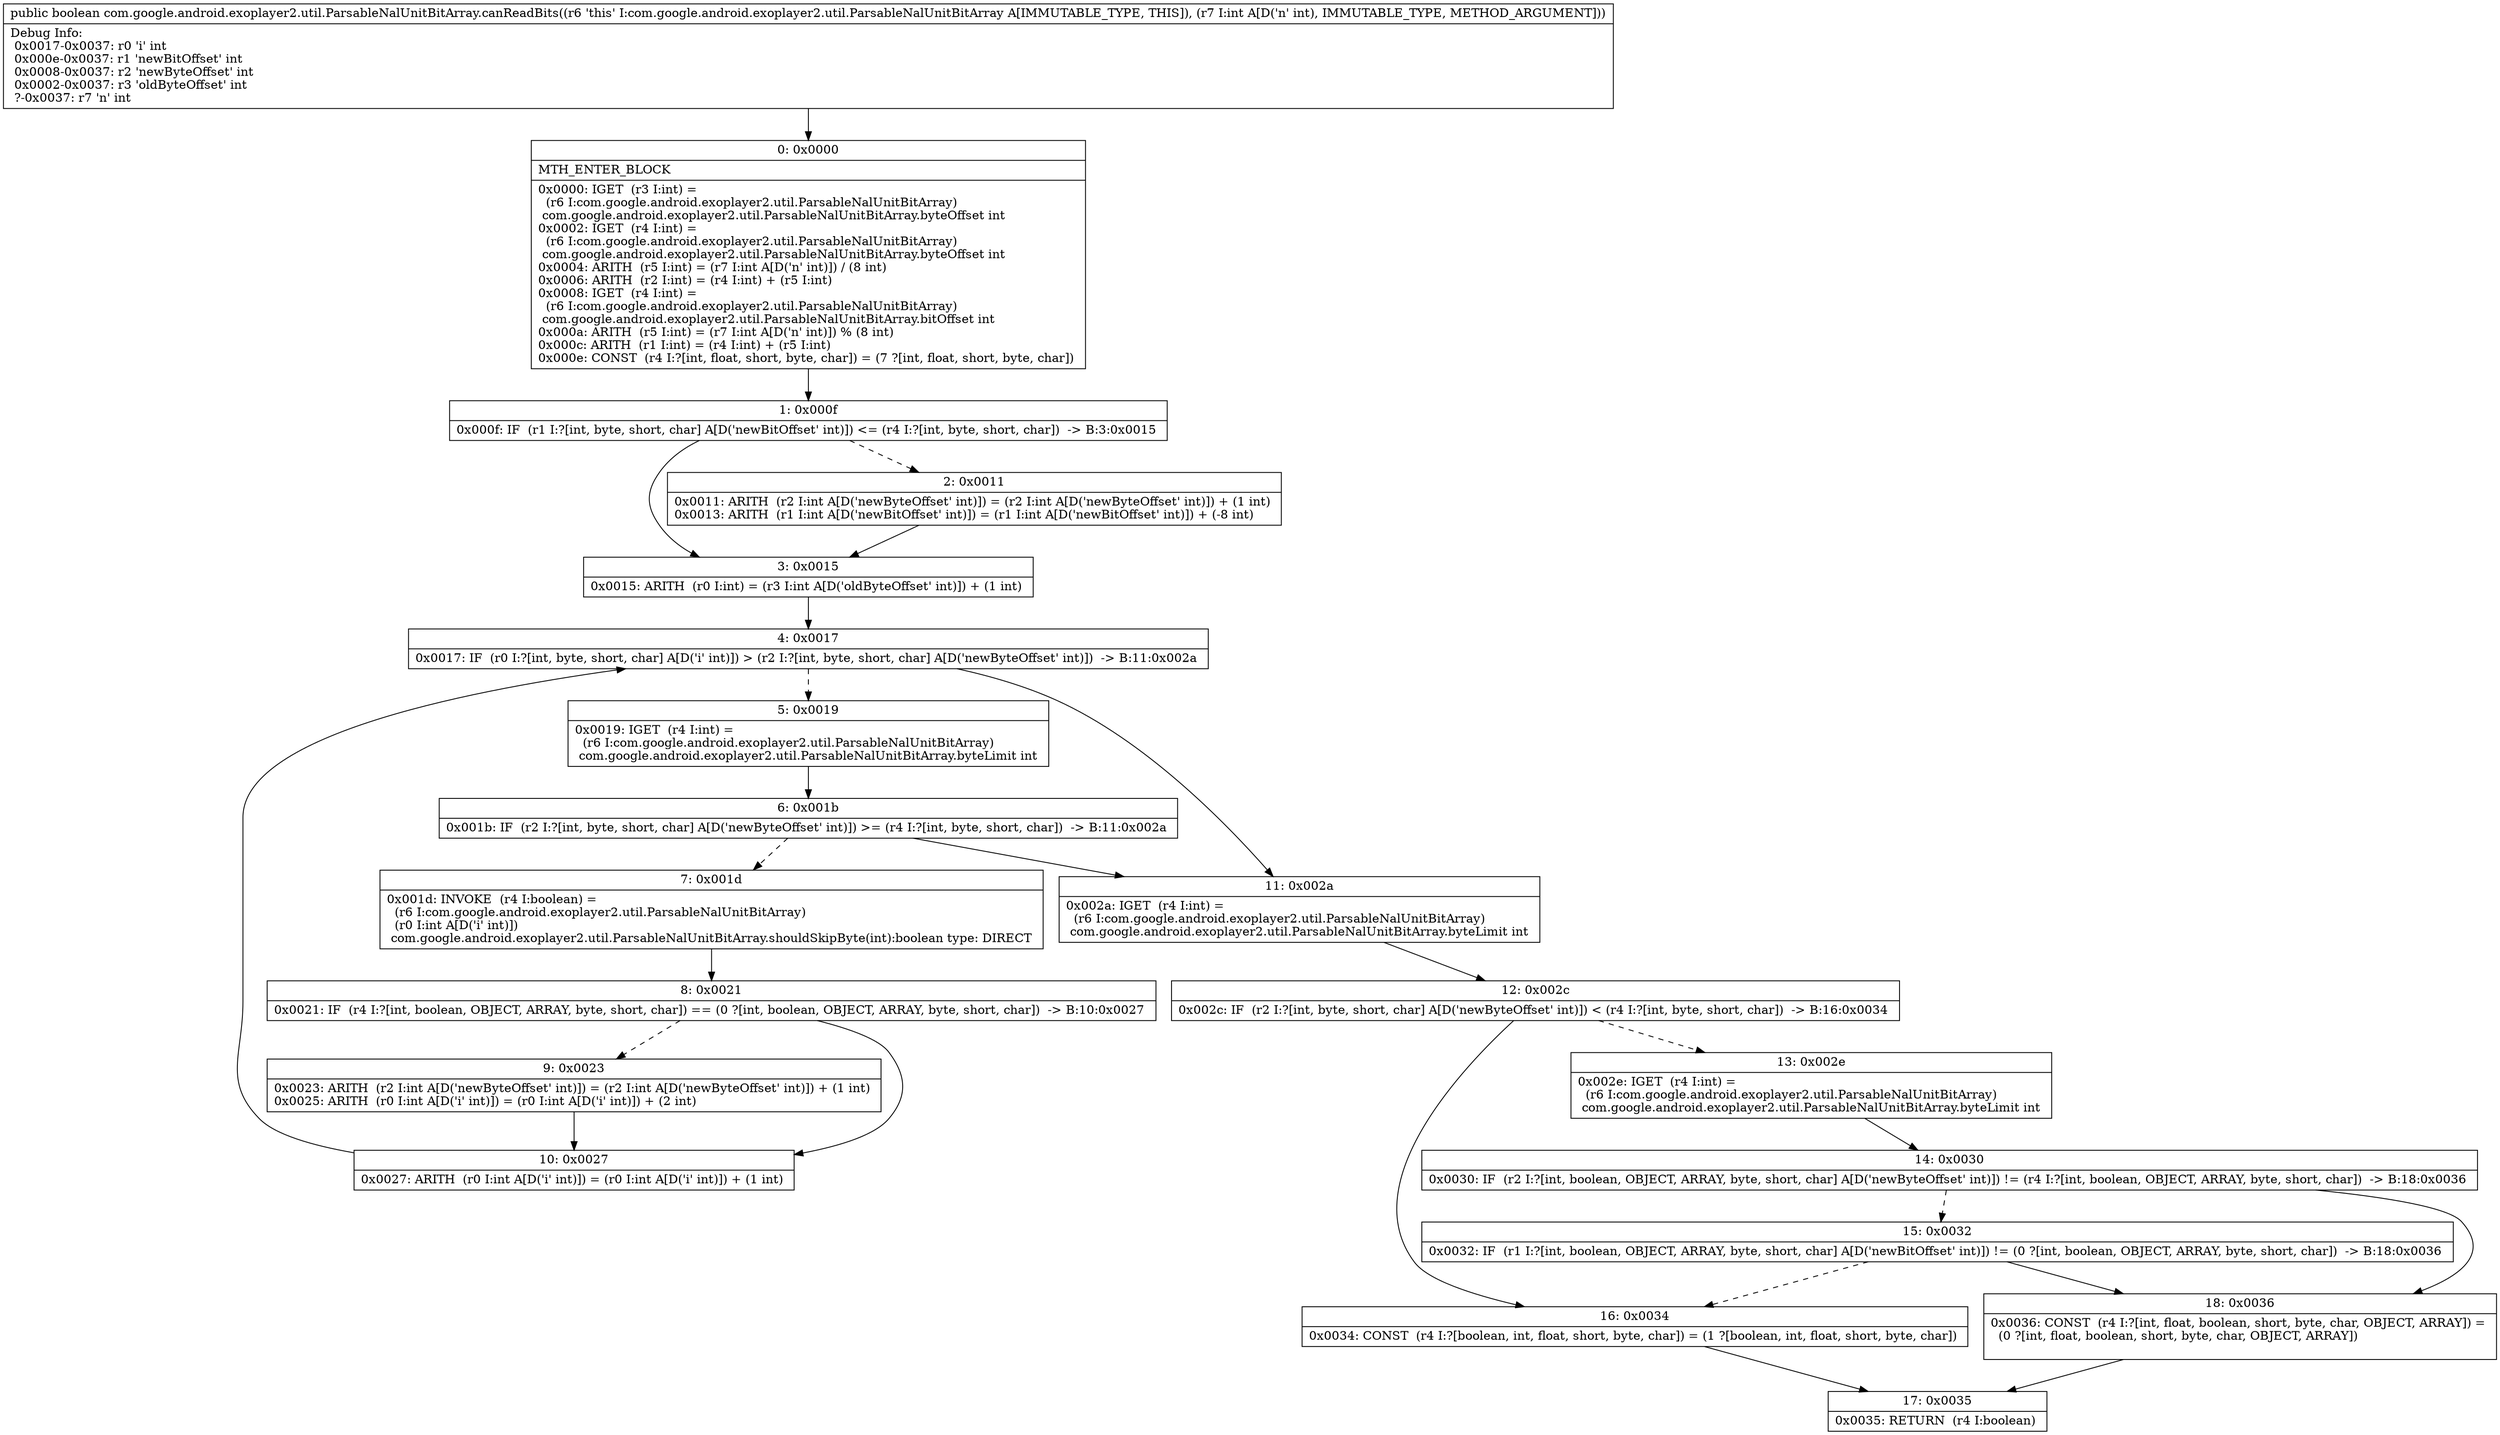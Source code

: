 digraph "CFG forcom.google.android.exoplayer2.util.ParsableNalUnitBitArray.canReadBits(I)Z" {
Node_0 [shape=record,label="{0\:\ 0x0000|MTH_ENTER_BLOCK\l|0x0000: IGET  (r3 I:int) = \l  (r6 I:com.google.android.exoplayer2.util.ParsableNalUnitBitArray)\l com.google.android.exoplayer2.util.ParsableNalUnitBitArray.byteOffset int \l0x0002: IGET  (r4 I:int) = \l  (r6 I:com.google.android.exoplayer2.util.ParsableNalUnitBitArray)\l com.google.android.exoplayer2.util.ParsableNalUnitBitArray.byteOffset int \l0x0004: ARITH  (r5 I:int) = (r7 I:int A[D('n' int)]) \/ (8 int) \l0x0006: ARITH  (r2 I:int) = (r4 I:int) + (r5 I:int) \l0x0008: IGET  (r4 I:int) = \l  (r6 I:com.google.android.exoplayer2.util.ParsableNalUnitBitArray)\l com.google.android.exoplayer2.util.ParsableNalUnitBitArray.bitOffset int \l0x000a: ARITH  (r5 I:int) = (r7 I:int A[D('n' int)]) % (8 int) \l0x000c: ARITH  (r1 I:int) = (r4 I:int) + (r5 I:int) \l0x000e: CONST  (r4 I:?[int, float, short, byte, char]) = (7 ?[int, float, short, byte, char]) \l}"];
Node_1 [shape=record,label="{1\:\ 0x000f|0x000f: IF  (r1 I:?[int, byte, short, char] A[D('newBitOffset' int)]) \<= (r4 I:?[int, byte, short, char])  \-\> B:3:0x0015 \l}"];
Node_2 [shape=record,label="{2\:\ 0x0011|0x0011: ARITH  (r2 I:int A[D('newByteOffset' int)]) = (r2 I:int A[D('newByteOffset' int)]) + (1 int) \l0x0013: ARITH  (r1 I:int A[D('newBitOffset' int)]) = (r1 I:int A[D('newBitOffset' int)]) + (\-8 int) \l}"];
Node_3 [shape=record,label="{3\:\ 0x0015|0x0015: ARITH  (r0 I:int) = (r3 I:int A[D('oldByteOffset' int)]) + (1 int) \l}"];
Node_4 [shape=record,label="{4\:\ 0x0017|0x0017: IF  (r0 I:?[int, byte, short, char] A[D('i' int)]) \> (r2 I:?[int, byte, short, char] A[D('newByteOffset' int)])  \-\> B:11:0x002a \l}"];
Node_5 [shape=record,label="{5\:\ 0x0019|0x0019: IGET  (r4 I:int) = \l  (r6 I:com.google.android.exoplayer2.util.ParsableNalUnitBitArray)\l com.google.android.exoplayer2.util.ParsableNalUnitBitArray.byteLimit int \l}"];
Node_6 [shape=record,label="{6\:\ 0x001b|0x001b: IF  (r2 I:?[int, byte, short, char] A[D('newByteOffset' int)]) \>= (r4 I:?[int, byte, short, char])  \-\> B:11:0x002a \l}"];
Node_7 [shape=record,label="{7\:\ 0x001d|0x001d: INVOKE  (r4 I:boolean) = \l  (r6 I:com.google.android.exoplayer2.util.ParsableNalUnitBitArray)\l  (r0 I:int A[D('i' int)])\l com.google.android.exoplayer2.util.ParsableNalUnitBitArray.shouldSkipByte(int):boolean type: DIRECT \l}"];
Node_8 [shape=record,label="{8\:\ 0x0021|0x0021: IF  (r4 I:?[int, boolean, OBJECT, ARRAY, byte, short, char]) == (0 ?[int, boolean, OBJECT, ARRAY, byte, short, char])  \-\> B:10:0x0027 \l}"];
Node_9 [shape=record,label="{9\:\ 0x0023|0x0023: ARITH  (r2 I:int A[D('newByteOffset' int)]) = (r2 I:int A[D('newByteOffset' int)]) + (1 int) \l0x0025: ARITH  (r0 I:int A[D('i' int)]) = (r0 I:int A[D('i' int)]) + (2 int) \l}"];
Node_10 [shape=record,label="{10\:\ 0x0027|0x0027: ARITH  (r0 I:int A[D('i' int)]) = (r0 I:int A[D('i' int)]) + (1 int) \l}"];
Node_11 [shape=record,label="{11\:\ 0x002a|0x002a: IGET  (r4 I:int) = \l  (r6 I:com.google.android.exoplayer2.util.ParsableNalUnitBitArray)\l com.google.android.exoplayer2.util.ParsableNalUnitBitArray.byteLimit int \l}"];
Node_12 [shape=record,label="{12\:\ 0x002c|0x002c: IF  (r2 I:?[int, byte, short, char] A[D('newByteOffset' int)]) \< (r4 I:?[int, byte, short, char])  \-\> B:16:0x0034 \l}"];
Node_13 [shape=record,label="{13\:\ 0x002e|0x002e: IGET  (r4 I:int) = \l  (r6 I:com.google.android.exoplayer2.util.ParsableNalUnitBitArray)\l com.google.android.exoplayer2.util.ParsableNalUnitBitArray.byteLimit int \l}"];
Node_14 [shape=record,label="{14\:\ 0x0030|0x0030: IF  (r2 I:?[int, boolean, OBJECT, ARRAY, byte, short, char] A[D('newByteOffset' int)]) != (r4 I:?[int, boolean, OBJECT, ARRAY, byte, short, char])  \-\> B:18:0x0036 \l}"];
Node_15 [shape=record,label="{15\:\ 0x0032|0x0032: IF  (r1 I:?[int, boolean, OBJECT, ARRAY, byte, short, char] A[D('newBitOffset' int)]) != (0 ?[int, boolean, OBJECT, ARRAY, byte, short, char])  \-\> B:18:0x0036 \l}"];
Node_16 [shape=record,label="{16\:\ 0x0034|0x0034: CONST  (r4 I:?[boolean, int, float, short, byte, char]) = (1 ?[boolean, int, float, short, byte, char]) \l}"];
Node_17 [shape=record,label="{17\:\ 0x0035|0x0035: RETURN  (r4 I:boolean) \l}"];
Node_18 [shape=record,label="{18\:\ 0x0036|0x0036: CONST  (r4 I:?[int, float, boolean, short, byte, char, OBJECT, ARRAY]) = \l  (0 ?[int, float, boolean, short, byte, char, OBJECT, ARRAY])\l \l}"];
MethodNode[shape=record,label="{public boolean com.google.android.exoplayer2.util.ParsableNalUnitBitArray.canReadBits((r6 'this' I:com.google.android.exoplayer2.util.ParsableNalUnitBitArray A[IMMUTABLE_TYPE, THIS]), (r7 I:int A[D('n' int), IMMUTABLE_TYPE, METHOD_ARGUMENT]))  | Debug Info:\l  0x0017\-0x0037: r0 'i' int\l  0x000e\-0x0037: r1 'newBitOffset' int\l  0x0008\-0x0037: r2 'newByteOffset' int\l  0x0002\-0x0037: r3 'oldByteOffset' int\l  ?\-0x0037: r7 'n' int\l}"];
MethodNode -> Node_0;
Node_0 -> Node_1;
Node_1 -> Node_2[style=dashed];
Node_1 -> Node_3;
Node_2 -> Node_3;
Node_3 -> Node_4;
Node_4 -> Node_5[style=dashed];
Node_4 -> Node_11;
Node_5 -> Node_6;
Node_6 -> Node_7[style=dashed];
Node_6 -> Node_11;
Node_7 -> Node_8;
Node_8 -> Node_9[style=dashed];
Node_8 -> Node_10;
Node_9 -> Node_10;
Node_10 -> Node_4;
Node_11 -> Node_12;
Node_12 -> Node_13[style=dashed];
Node_12 -> Node_16;
Node_13 -> Node_14;
Node_14 -> Node_15[style=dashed];
Node_14 -> Node_18;
Node_15 -> Node_16[style=dashed];
Node_15 -> Node_18;
Node_16 -> Node_17;
Node_18 -> Node_17;
}

